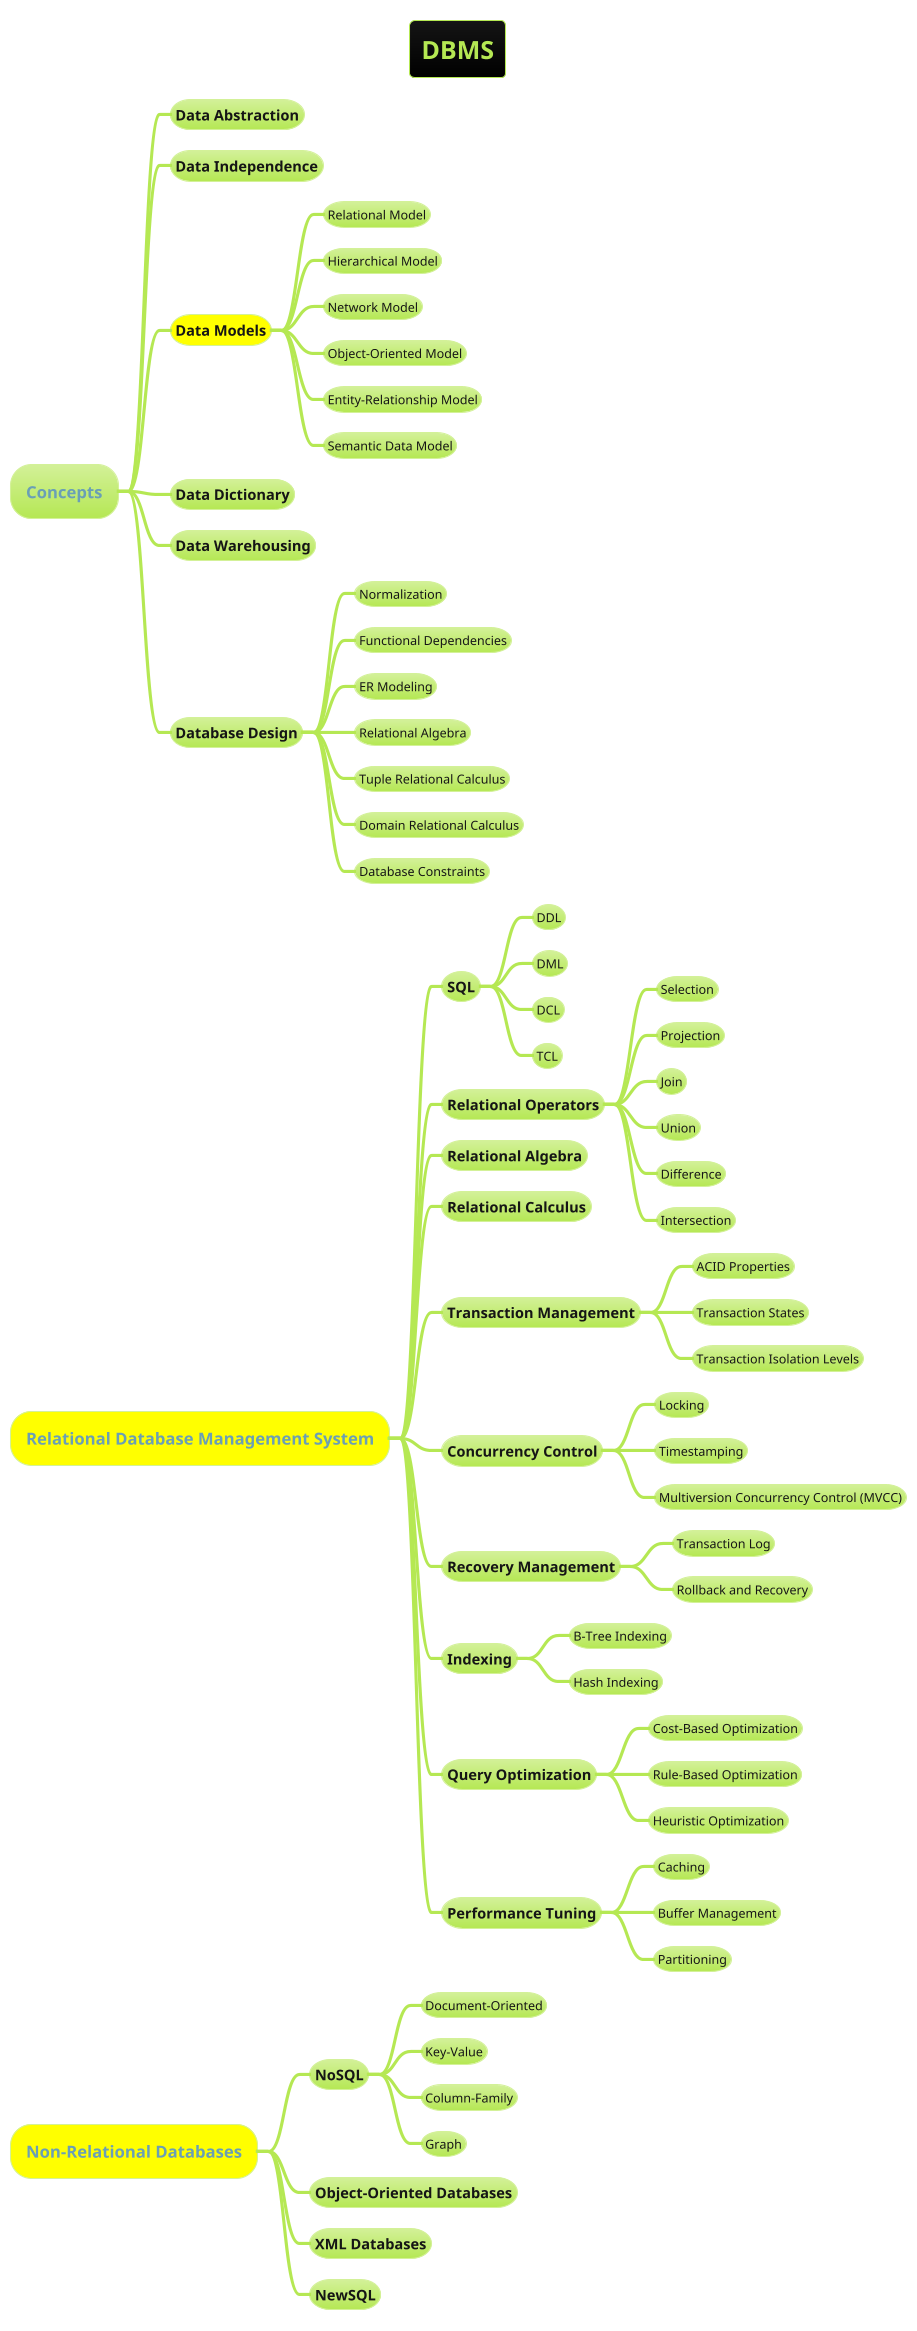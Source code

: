 @startmindmap
title =DBMS
!theme hacker

* Concepts
** Data Abstraction
** Data Independence
**[#yellow] **Data Models**
*** Relational Model
*** Hierarchical Model
*** Network Model
*** Object-Oriented Model
*** Entity-Relationship Model
*** Semantic Data Model
** Data Dictionary
** Data Warehousing
** Database Design
*** Normalization
*** Functional Dependencies
*** ER Modeling
*** Relational Algebra
*** Tuple Relational Calculus
*** Domain Relational Calculus
*** Database Constraints
*[#yellow] **Relational Database Management System**
** SQL
*** DDL
*** DML
*** DCL
*** TCL
** Relational Operators
*** Selection
*** Projection
*** Join
*** Union
*** Difference
*** Intersection
** Relational Algebra
** Relational Calculus
** Transaction Management
*** ACID Properties
*** Transaction States
*** Transaction Isolation Levels
** Concurrency Control
*** Locking
*** Timestamping
*** Multiversion Concurrency Control (MVCC)
** Recovery Management
*** Transaction Log
*** Rollback and Recovery
** Indexing
*** B-Tree Indexing
*** Hash Indexing
** Query Optimization
*** Cost-Based Optimization
*** Rule-Based Optimization
*** Heuristic Optimization
** Performance Tuning
*** Caching
*** Buffer Management
*** Partitioning
*[#yellow] **Non-Relational Databases**
** **NoSQL**
*** Document-Oriented
*** Key-Value
*** Column-Family
*** Graph
** Object-Oriented Databases
** XML Databases
** NewSQL
@endmindmap
